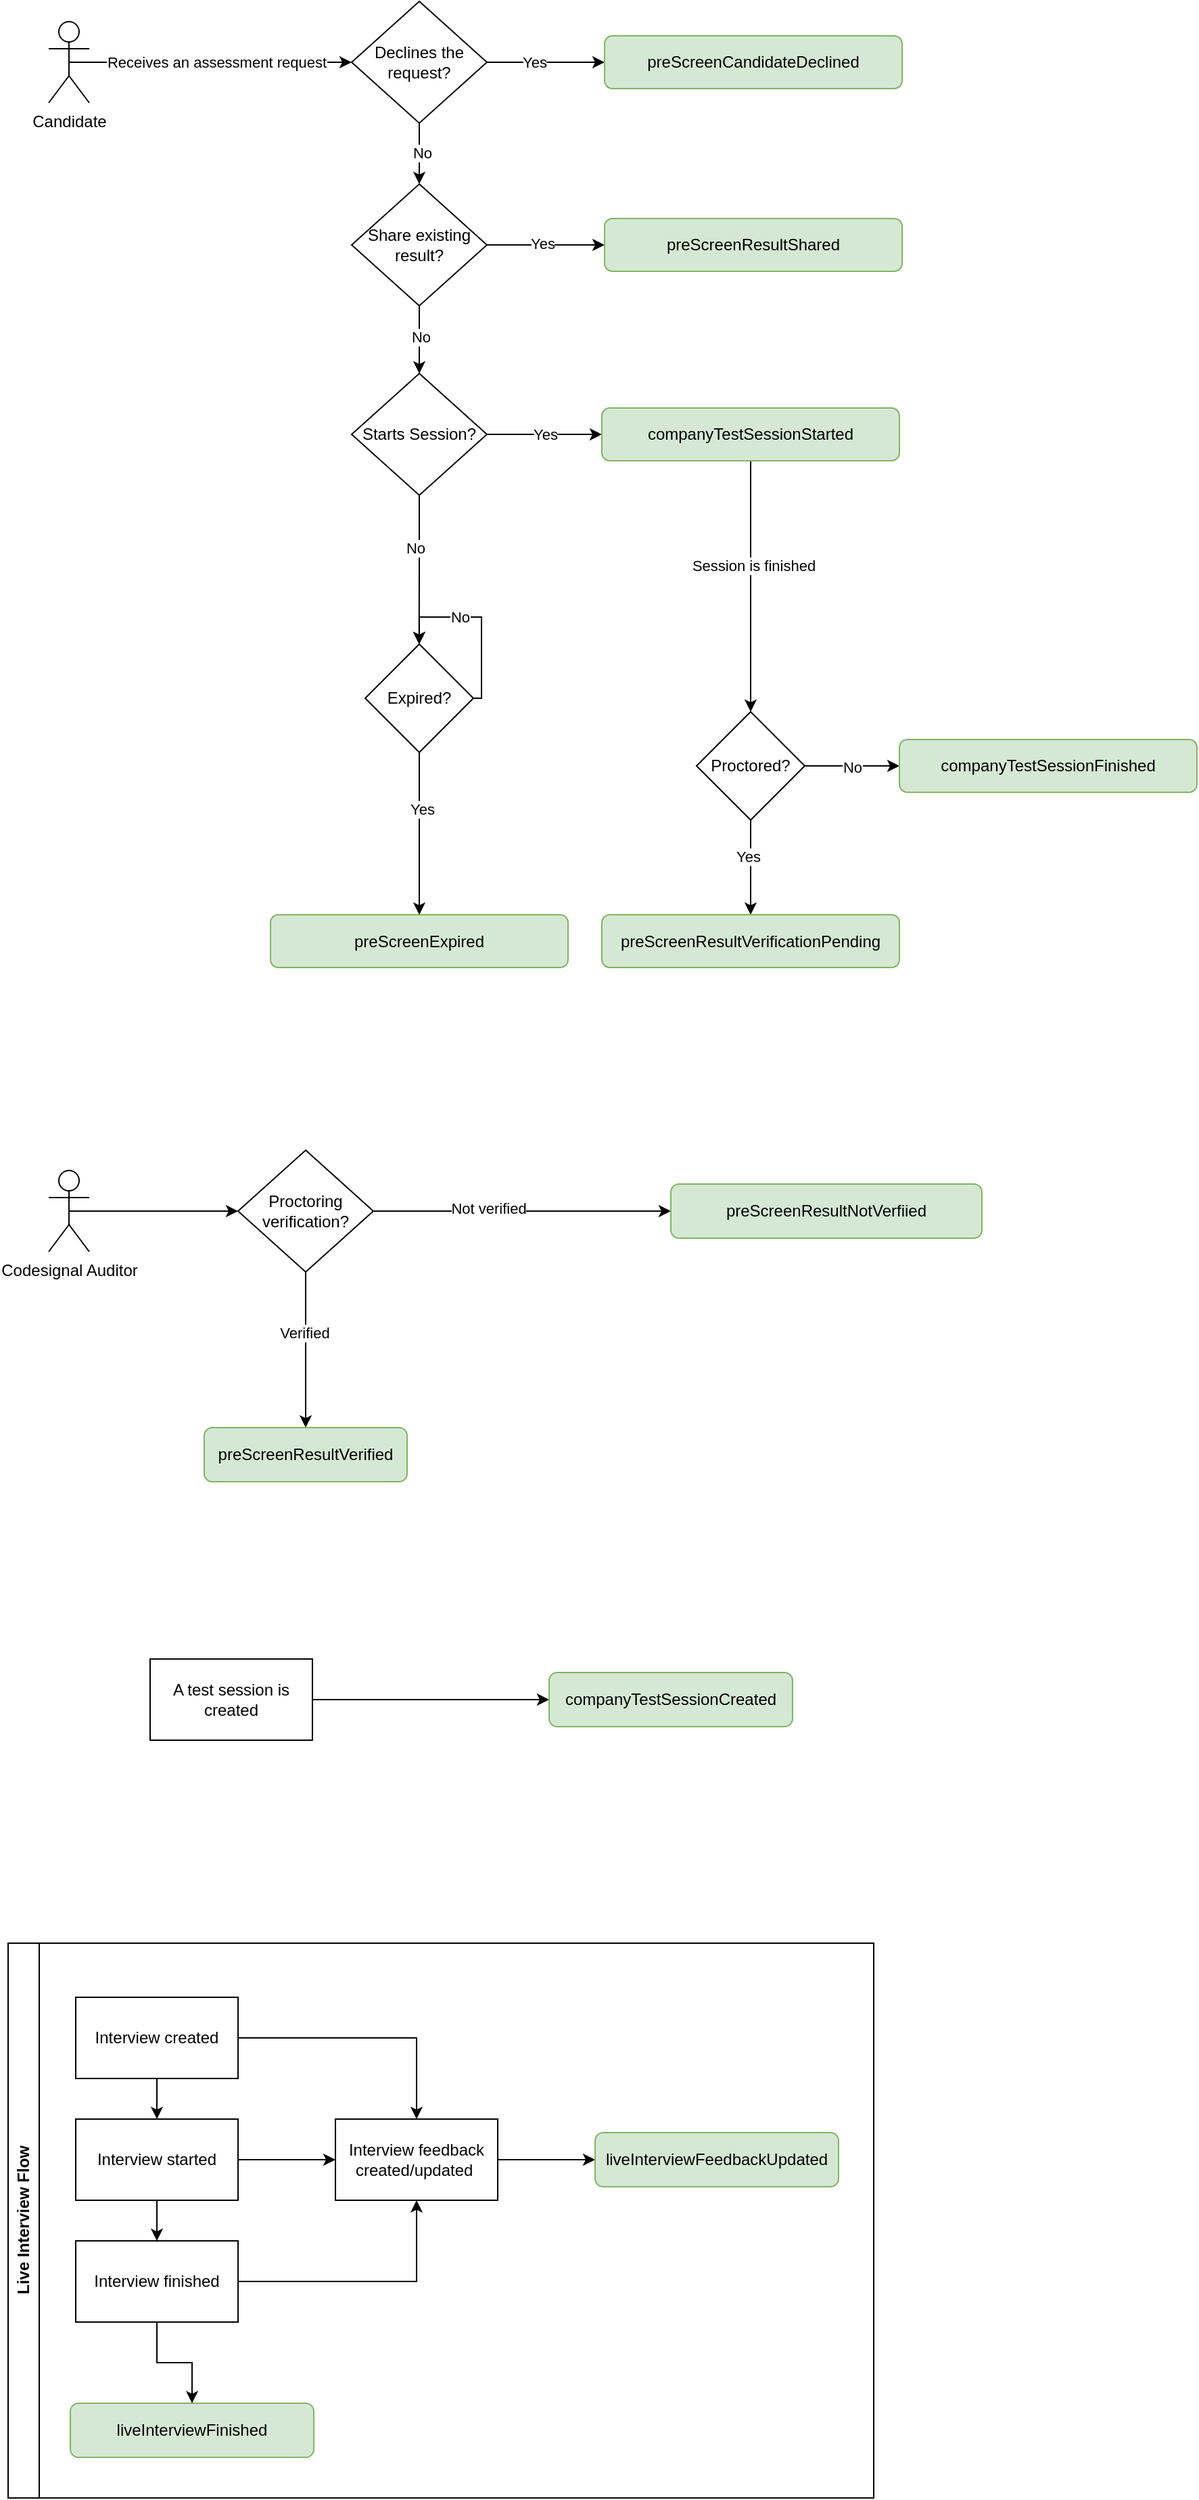 <mxfile version="24.7.17">
  <diagram name="Page-1" id="j61EQ_yQ_Mo7Y-l2gbru">
    <mxGraphModel dx="1366" dy="749" grid="1" gridSize="10" guides="1" tooltips="1" connect="1" arrows="1" fold="1" page="1" pageScale="1" pageWidth="827" pageHeight="1169" math="0" shadow="0">
      <root>
        <mxCell id="0" />
        <mxCell id="1" parent="0" />
        <mxCell id="-1Zy-BuF8MPBCuA15nqm-2" style="edgeStyle=orthogonalEdgeStyle;rounded=0;orthogonalLoop=1;jettySize=auto;html=1;exitX=0.5;exitY=0.5;exitDx=0;exitDy=0;exitPerimeter=0;entryX=0;entryY=0.5;entryDx=0;entryDy=0;" parent="1" source="-1Zy-BuF8MPBCuA15nqm-1" target="-1Zy-BuF8MPBCuA15nqm-3" edge="1">
          <mxGeometry relative="1" as="geometry">
            <mxPoint x="310" y="120" as="targetPoint" />
          </mxGeometry>
        </mxCell>
        <mxCell id="-1Zy-BuF8MPBCuA15nqm-4" value="Receives an assessment request" style="edgeLabel;html=1;align=center;verticalAlign=middle;resizable=0;points=[];" parent="-1Zy-BuF8MPBCuA15nqm-2" vertex="1" connectable="0">
          <mxGeometry x="0.234" y="1" relative="1" as="geometry">
            <mxPoint x="-20" y="1" as="offset" />
          </mxGeometry>
        </mxCell>
        <mxCell id="-1Zy-BuF8MPBCuA15nqm-1" value="Candidate" style="shape=umlActor;verticalLabelPosition=bottom;verticalAlign=top;html=1;outlineConnect=0;" parent="1" vertex="1">
          <mxGeometry x="140" y="90" width="30" height="60" as="geometry" />
        </mxCell>
        <mxCell id="-1Zy-BuF8MPBCuA15nqm-6" style="edgeStyle=orthogonalEdgeStyle;rounded=0;orthogonalLoop=1;jettySize=auto;html=1;exitX=1;exitY=0.5;exitDx=0;exitDy=0;entryX=0;entryY=0.5;entryDx=0;entryDy=0;" parent="1" source="-1Zy-BuF8MPBCuA15nqm-3" target="-1Zy-BuF8MPBCuA15nqm-5" edge="1">
          <mxGeometry relative="1" as="geometry" />
        </mxCell>
        <mxCell id="-1Zy-BuF8MPBCuA15nqm-8" value="Yes" style="edgeLabel;html=1;align=center;verticalAlign=middle;resizable=0;points=[];" parent="-1Zy-BuF8MPBCuA15nqm-6" vertex="1" connectable="0">
          <mxGeometry x="-0.2" y="-2" relative="1" as="geometry">
            <mxPoint y="-2" as="offset" />
          </mxGeometry>
        </mxCell>
        <mxCell id="1_Vyh3dZbqvXK6EHyWsz-2" value="" style="edgeStyle=orthogonalEdgeStyle;rounded=0;orthogonalLoop=1;jettySize=auto;html=1;" parent="1" source="-1Zy-BuF8MPBCuA15nqm-3" target="1_Vyh3dZbqvXK6EHyWsz-1" edge="1">
          <mxGeometry relative="1" as="geometry" />
        </mxCell>
        <mxCell id="1_Vyh3dZbqvXK6EHyWsz-3" value="No" style="edgeLabel;html=1;align=center;verticalAlign=middle;resizable=0;points=[];" parent="1_Vyh3dZbqvXK6EHyWsz-2" vertex="1" connectable="0">
          <mxGeometry x="-0.044" y="2" relative="1" as="geometry">
            <mxPoint as="offset" />
          </mxGeometry>
        </mxCell>
        <mxCell id="-1Zy-BuF8MPBCuA15nqm-3" value="Declines the request?" style="rhombus;whiteSpace=wrap;html=1;" parent="1" vertex="1">
          <mxGeometry x="364" y="75" width="100" height="90" as="geometry" />
        </mxCell>
        <mxCell id="-1Zy-BuF8MPBCuA15nqm-5" value="preScreenCandidateDeclined" style="rounded=1;whiteSpace=wrap;html=1;fillColor=#d5e8d4;strokeColor=#82b366;" parent="1" vertex="1">
          <mxGeometry x="551" y="100.5" width="220" height="39" as="geometry" />
        </mxCell>
        <mxCell id="-1Zy-BuF8MPBCuA15nqm-20" value="Yes" style="edgeStyle=orthogonalEdgeStyle;rounded=0;orthogonalLoop=1;jettySize=auto;html=1;exitX=1;exitY=0.5;exitDx=0;exitDy=0;entryX=0;entryY=0.5;entryDx=0;entryDy=0;" parent="1" source="-1Zy-BuF8MPBCuA15nqm-16" target="-1Zy-BuF8MPBCuA15nqm-19" edge="1">
          <mxGeometry relative="1" as="geometry" />
        </mxCell>
        <mxCell id="ZH-i35oEJuskvQAQqU1v-8" style="edgeStyle=orthogonalEdgeStyle;rounded=0;orthogonalLoop=1;jettySize=auto;html=1;exitX=0.5;exitY=1;exitDx=0;exitDy=0;" parent="1" source="-1Zy-BuF8MPBCuA15nqm-16" edge="1">
          <mxGeometry relative="1" as="geometry">
            <mxPoint x="413.857" y="550" as="targetPoint" />
          </mxGeometry>
        </mxCell>
        <mxCell id="ZH-i35oEJuskvQAQqU1v-9" value="No" style="edgeLabel;html=1;align=center;verticalAlign=middle;resizable=0;points=[];" parent="ZH-i35oEJuskvQAQqU1v-8" vertex="1" connectable="0">
          <mxGeometry x="-0.302" y="-3" relative="1" as="geometry">
            <mxPoint as="offset" />
          </mxGeometry>
        </mxCell>
        <mxCell id="-1Zy-BuF8MPBCuA15nqm-16" value="Starts Session?" style="rhombus;whiteSpace=wrap;html=1;" parent="1" vertex="1">
          <mxGeometry x="364" y="350" width="100" height="90" as="geometry" />
        </mxCell>
        <mxCell id="ZH-i35oEJuskvQAQqU1v-2" style="edgeStyle=orthogonalEdgeStyle;rounded=0;orthogonalLoop=1;jettySize=auto;html=1;exitX=0.5;exitY=1;exitDx=0;exitDy=0;entryX=0.5;entryY=0;entryDx=0;entryDy=0;" parent="1" source="-1Zy-BuF8MPBCuA15nqm-19" target="-1Zy-BuF8MPBCuA15nqm-24" edge="1">
          <mxGeometry relative="1" as="geometry" />
        </mxCell>
        <mxCell id="ZH-i35oEJuskvQAQqU1v-3" value="Session is finished" style="edgeLabel;html=1;align=center;verticalAlign=middle;resizable=0;points=[];" parent="ZH-i35oEJuskvQAQqU1v-2" vertex="1" connectable="0">
          <mxGeometry x="-0.164" y="2" relative="1" as="geometry">
            <mxPoint as="offset" />
          </mxGeometry>
        </mxCell>
        <mxCell id="-1Zy-BuF8MPBCuA15nqm-19" value="companyTestSessionStarted" style="rounded=1;whiteSpace=wrap;html=1;fillColor=#d5e8d4;strokeColor=#82b366;" parent="1" vertex="1">
          <mxGeometry x="549" y="375.5" width="220" height="39" as="geometry" />
        </mxCell>
        <mxCell id="-1Zy-BuF8MPBCuA15nqm-25" style="edgeStyle=orthogonalEdgeStyle;rounded=0;orthogonalLoop=1;jettySize=auto;html=1;exitX=0.5;exitY=1;exitDx=0;exitDy=0;entryX=0.5;entryY=0;entryDx=0;entryDy=0;" parent="1" source="-1Zy-BuF8MPBCuA15nqm-24" target="-1Zy-BuF8MPBCuA15nqm-29" edge="1">
          <mxGeometry relative="1" as="geometry">
            <mxPoint x="659" y="790" as="targetPoint" />
          </mxGeometry>
        </mxCell>
        <mxCell id="-1Zy-BuF8MPBCuA15nqm-28" value="Yes" style="edgeLabel;html=1;align=center;verticalAlign=middle;resizable=0;points=[];" parent="-1Zy-BuF8MPBCuA15nqm-25" vertex="1" connectable="0">
          <mxGeometry x="-0.231" y="-2" relative="1" as="geometry">
            <mxPoint as="offset" />
          </mxGeometry>
        </mxCell>
        <mxCell id="-1Zy-BuF8MPBCuA15nqm-26" value="No" style="edgeStyle=orthogonalEdgeStyle;rounded=0;orthogonalLoop=1;jettySize=auto;html=1;exitX=1;exitY=0.5;exitDx=0;exitDy=0;entryX=0;entryY=0.5;entryDx=0;entryDy=0;" parent="1" source="-1Zy-BuF8MPBCuA15nqm-24" edge="1">
          <mxGeometry relative="1" as="geometry">
            <mxPoint x="769" y="640.0" as="targetPoint" />
          </mxGeometry>
        </mxCell>
        <mxCell id="-1Zy-BuF8MPBCuA15nqm-24" value="Proctored?" style="rhombus;whiteSpace=wrap;html=1;" parent="1" vertex="1">
          <mxGeometry x="619" y="600" width="80" height="80" as="geometry" />
        </mxCell>
        <mxCell id="-1Zy-BuF8MPBCuA15nqm-27" value="companyTestSessionFinished" style="rounded=1;whiteSpace=wrap;html=1;fillColor=#d5e8d4;strokeColor=#82b366;" parent="1" vertex="1">
          <mxGeometry x="769" y="620.5" width="220" height="39" as="geometry" />
        </mxCell>
        <mxCell id="-1Zy-BuF8MPBCuA15nqm-29" value="preScreenResultVerificationPending" style="rounded=1;whiteSpace=wrap;html=1;fillColor=#d5e8d4;strokeColor=#82b366;" parent="1" vertex="1">
          <mxGeometry x="549" y="750" width="220" height="39" as="geometry" />
        </mxCell>
        <mxCell id="-1Zy-BuF8MPBCuA15nqm-32" value="preScreenExpired" style="rounded=1;whiteSpace=wrap;html=1;fillColor=#d5e8d4;strokeColor=#82b366;" parent="1" vertex="1">
          <mxGeometry x="304" y="750" width="220" height="39" as="geometry" />
        </mxCell>
        <mxCell id="-1Zy-BuF8MPBCuA15nqm-36" style="edgeStyle=orthogonalEdgeStyle;rounded=0;orthogonalLoop=1;jettySize=auto;html=1;exitX=0.5;exitY=0.5;exitDx=0;exitDy=0;exitPerimeter=0;" parent="1" source="-1Zy-BuF8MPBCuA15nqm-33" target="-1Zy-BuF8MPBCuA15nqm-35" edge="1">
          <mxGeometry relative="1" as="geometry" />
        </mxCell>
        <mxCell id="-1Zy-BuF8MPBCuA15nqm-33" value="Codesignal Auditor" style="shape=umlActor;verticalLabelPosition=bottom;verticalAlign=top;html=1;outlineConnect=0;" parent="1" vertex="1">
          <mxGeometry x="140" y="939" width="30" height="60" as="geometry" />
        </mxCell>
        <mxCell id="-1Zy-BuF8MPBCuA15nqm-37" style="edgeStyle=orthogonalEdgeStyle;rounded=0;orthogonalLoop=1;jettySize=auto;html=1;exitX=0.5;exitY=1;exitDx=0;exitDy=0;entryX=0.5;entryY=0;entryDx=0;entryDy=0;" parent="1" source="-1Zy-BuF8MPBCuA15nqm-35" target="-1Zy-BuF8MPBCuA15nqm-39" edge="1">
          <mxGeometry relative="1" as="geometry">
            <mxPoint x="330.048" y="1119" as="targetPoint" />
          </mxGeometry>
        </mxCell>
        <mxCell id="-1Zy-BuF8MPBCuA15nqm-38" value="Verified" style="edgeLabel;html=1;align=center;verticalAlign=middle;resizable=0;points=[];" parent="-1Zy-BuF8MPBCuA15nqm-37" vertex="1" connectable="0">
          <mxGeometry x="-0.226" y="-1" relative="1" as="geometry">
            <mxPoint as="offset" />
          </mxGeometry>
        </mxCell>
        <mxCell id="-1Zy-BuF8MPBCuA15nqm-40" style="edgeStyle=orthogonalEdgeStyle;rounded=0;orthogonalLoop=1;jettySize=auto;html=1;exitX=1;exitY=0.5;exitDx=0;exitDy=0;entryX=0;entryY=0.5;entryDx=0;entryDy=0;" parent="1" source="-1Zy-BuF8MPBCuA15nqm-35" target="-1Zy-BuF8MPBCuA15nqm-42" edge="1">
          <mxGeometry relative="1" as="geometry">
            <mxPoint x="590" y="968.905" as="targetPoint" />
          </mxGeometry>
        </mxCell>
        <mxCell id="-1Zy-BuF8MPBCuA15nqm-41" value="Not verified" style="edgeLabel;html=1;align=center;verticalAlign=middle;resizable=0;points=[];" parent="-1Zy-BuF8MPBCuA15nqm-40" vertex="1" connectable="0">
          <mxGeometry x="-0.234" y="-1" relative="1" as="geometry">
            <mxPoint y="-3" as="offset" />
          </mxGeometry>
        </mxCell>
        <mxCell id="-1Zy-BuF8MPBCuA15nqm-35" value="Proctoring verification?" style="rhombus;whiteSpace=wrap;html=1;" parent="1" vertex="1">
          <mxGeometry x="280" y="924" width="100" height="90" as="geometry" />
        </mxCell>
        <mxCell id="-1Zy-BuF8MPBCuA15nqm-39" value="preScreenResultVerified" style="rounded=1;whiteSpace=wrap;html=1;fillColor=#d5e8d4;strokeColor=#82b366;" parent="1" vertex="1">
          <mxGeometry x="255" y="1129" width="150" height="40" as="geometry" />
        </mxCell>
        <mxCell id="-1Zy-BuF8MPBCuA15nqm-42" value="preScreenResultNotVerfiied" style="rounded=1;whiteSpace=wrap;html=1;fillColor=#d5e8d4;strokeColor=#82b366;" parent="1" vertex="1">
          <mxGeometry x="600" y="949" width="230" height="40" as="geometry" />
        </mxCell>
        <mxCell id="hRBbCBN-hZxy3O0n4B4--2" style="edgeStyle=orthogonalEdgeStyle;rounded=0;orthogonalLoop=1;jettySize=auto;html=1;exitX=1;exitY=0.5;exitDx=0;exitDy=0;entryX=0;entryY=0.5;entryDx=0;entryDy=0;" parent="1" source="ZH-i35oEJuskvQAQqU1v-1" target="hRBbCBN-hZxy3O0n4B4--4" edge="1">
          <mxGeometry relative="1" as="geometry">
            <mxPoint x="500" y="1329.941" as="targetPoint" />
            <mxPoint x="170" y="1330" as="sourcePoint" />
          </mxGeometry>
        </mxCell>
        <mxCell id="hRBbCBN-hZxy3O0n4B4--4" value="companyTestSessionCreated" style="rounded=1;whiteSpace=wrap;html=1;fillColor=#d5e8d4;strokeColor=#82b366;" parent="1" vertex="1">
          <mxGeometry x="510" y="1310" width="180" height="40" as="geometry" />
        </mxCell>
        <mxCell id="ZH-i35oEJuskvQAQqU1v-1" value="A test session is created" style="rounded=0;whiteSpace=wrap;html=1;" parent="1" vertex="1">
          <mxGeometry x="215" y="1300" width="120" height="60" as="geometry" />
        </mxCell>
        <mxCell id="ZH-i35oEJuskvQAQqU1v-6" style="edgeStyle=orthogonalEdgeStyle;rounded=0;orthogonalLoop=1;jettySize=auto;html=1;exitX=0.5;exitY=1;exitDx=0;exitDy=0;entryX=0.5;entryY=0;entryDx=0;entryDy=0;" parent="1" source="ZH-i35oEJuskvQAQqU1v-4" target="-1Zy-BuF8MPBCuA15nqm-32" edge="1">
          <mxGeometry relative="1" as="geometry" />
        </mxCell>
        <mxCell id="ZH-i35oEJuskvQAQqU1v-7" value="Yes" style="edgeLabel;html=1;align=center;verticalAlign=middle;resizable=0;points=[];" parent="ZH-i35oEJuskvQAQqU1v-6" vertex="1" connectable="0">
          <mxGeometry x="-0.3" y="2" relative="1" as="geometry">
            <mxPoint as="offset" />
          </mxGeometry>
        </mxCell>
        <mxCell id="ZH-i35oEJuskvQAQqU1v-4" value="Expired?" style="rhombus;whiteSpace=wrap;html=1;" parent="1" vertex="1">
          <mxGeometry x="374" y="550" width="80" height="80" as="geometry" />
        </mxCell>
        <mxCell id="ZH-i35oEJuskvQAQqU1v-5" value="No" style="edgeStyle=orthogonalEdgeStyle;rounded=0;orthogonalLoop=1;jettySize=auto;html=1;exitX=1;exitY=0.5;exitDx=0;exitDy=0;entryX=0.5;entryY=0;entryDx=0;entryDy=0;" parent="1" source="ZH-i35oEJuskvQAQqU1v-4" target="ZH-i35oEJuskvQAQqU1v-4" edge="1">
          <mxGeometry x="0.25" relative="1" as="geometry">
            <Array as="points">
              <mxPoint x="460" y="590" />
              <mxPoint x="460" y="530" />
              <mxPoint x="414" y="530" />
            </Array>
            <mxPoint as="offset" />
          </mxGeometry>
        </mxCell>
        <mxCell id="1_Vyh3dZbqvXK6EHyWsz-4" value="" style="edgeStyle=orthogonalEdgeStyle;rounded=0;orthogonalLoop=1;jettySize=auto;html=1;" parent="1" source="1_Vyh3dZbqvXK6EHyWsz-1" target="-1Zy-BuF8MPBCuA15nqm-16" edge="1">
          <mxGeometry relative="1" as="geometry" />
        </mxCell>
        <mxCell id="1_Vyh3dZbqvXK6EHyWsz-5" value="No" style="edgeLabel;html=1;align=center;verticalAlign=middle;resizable=0;points=[];" parent="1_Vyh3dZbqvXK6EHyWsz-4" vertex="1" connectable="0">
          <mxGeometry x="-0.1" y="1" relative="1" as="geometry">
            <mxPoint as="offset" />
          </mxGeometry>
        </mxCell>
        <mxCell id="1_Vyh3dZbqvXK6EHyWsz-7" value="" style="edgeStyle=orthogonalEdgeStyle;rounded=0;orthogonalLoop=1;jettySize=auto;html=1;" parent="1" source="1_Vyh3dZbqvXK6EHyWsz-1" target="1_Vyh3dZbqvXK6EHyWsz-6" edge="1">
          <mxGeometry relative="1" as="geometry" />
        </mxCell>
        <mxCell id="1_Vyh3dZbqvXK6EHyWsz-8" value="Yes" style="edgeLabel;html=1;align=center;verticalAlign=middle;resizable=0;points=[];" parent="1_Vyh3dZbqvXK6EHyWsz-7" vertex="1" connectable="0">
          <mxGeometry x="-0.058" y="2" relative="1" as="geometry">
            <mxPoint y="1" as="offset" />
          </mxGeometry>
        </mxCell>
        <mxCell id="1_Vyh3dZbqvXK6EHyWsz-1" value="Share existing result?" style="rhombus;whiteSpace=wrap;html=1;" parent="1" vertex="1">
          <mxGeometry x="364" y="210" width="100" height="90" as="geometry" />
        </mxCell>
        <mxCell id="1_Vyh3dZbqvXK6EHyWsz-6" value="preScreenResultShared" style="rounded=1;whiteSpace=wrap;html=1;fillColor=#d5e8d4;strokeColor=#82b366;" parent="1" vertex="1">
          <mxGeometry x="551" y="235.5" width="220" height="39" as="geometry" />
        </mxCell>
        <mxCell id="f6R_C4WLF5Ge0BzN9inh-1" value="Live Interview Flow" style="swimlane;horizontal=0;whiteSpace=wrap;html=1;" parent="1" vertex="1">
          <mxGeometry x="110" y="1510" width="640" height="410" as="geometry">
            <mxRectangle x="70" y="1260" width="40" height="110" as="alternateBounds" />
          </mxGeometry>
        </mxCell>
        <mxCell id="f6R_C4WLF5Ge0BzN9inh-3" value="liveInterviewFinished" style="rounded=1;whiteSpace=wrap;html=1;fillColor=#d5e8d4;strokeColor=#82b366;" parent="f6R_C4WLF5Ge0BzN9inh-1" vertex="1">
          <mxGeometry x="46" y="340" width="180" height="40" as="geometry" />
        </mxCell>
        <mxCell id="48Xi0esR3YfY3yJarmiS-3" value="" style="edgeStyle=orthogonalEdgeStyle;rounded=0;orthogonalLoop=1;jettySize=auto;html=1;" edge="1" parent="f6R_C4WLF5Ge0BzN9inh-1" source="f6R_C4WLF5Ge0BzN9inh-4" target="48Xi0esR3YfY3yJarmiS-1">
          <mxGeometry relative="1" as="geometry" />
        </mxCell>
        <mxCell id="48Xi0esR3YfY3yJarmiS-12" style="edgeStyle=orthogonalEdgeStyle;rounded=0;orthogonalLoop=1;jettySize=auto;html=1;" edge="1" parent="f6R_C4WLF5Ge0BzN9inh-1" source="f6R_C4WLF5Ge0BzN9inh-4" target="48Xi0esR3YfY3yJarmiS-6">
          <mxGeometry relative="1" as="geometry" />
        </mxCell>
        <mxCell id="f6R_C4WLF5Ge0BzN9inh-4" value="Interview created" style="rounded=0;whiteSpace=wrap;html=1;" parent="f6R_C4WLF5Ge0BzN9inh-1" vertex="1">
          <mxGeometry x="50" y="40" width="120" height="60" as="geometry" />
        </mxCell>
        <mxCell id="8NS8VvSezeq-eWyjPmP8-1" value="liveInterviewFeedbackUpdated" style="rounded=1;whiteSpace=wrap;html=1;fillColor=#d5e8d4;strokeColor=#82b366;" parent="f6R_C4WLF5Ge0BzN9inh-1" vertex="1">
          <mxGeometry x="434" y="140" width="180" height="40" as="geometry" />
        </mxCell>
        <mxCell id="48Xi0esR3YfY3yJarmiS-4" value="" style="edgeStyle=orthogonalEdgeStyle;rounded=0;orthogonalLoop=1;jettySize=auto;html=1;" edge="1" parent="f6R_C4WLF5Ge0BzN9inh-1" source="48Xi0esR3YfY3yJarmiS-1" target="48Xi0esR3YfY3yJarmiS-2">
          <mxGeometry relative="1" as="geometry" />
        </mxCell>
        <mxCell id="48Xi0esR3YfY3yJarmiS-13" value="" style="edgeStyle=orthogonalEdgeStyle;rounded=0;orthogonalLoop=1;jettySize=auto;html=1;" edge="1" parent="f6R_C4WLF5Ge0BzN9inh-1" source="48Xi0esR3YfY3yJarmiS-1" target="48Xi0esR3YfY3yJarmiS-6">
          <mxGeometry relative="1" as="geometry" />
        </mxCell>
        <mxCell id="48Xi0esR3YfY3yJarmiS-1" value="Interview started" style="rounded=0;whiteSpace=wrap;html=1;" vertex="1" parent="f6R_C4WLF5Ge0BzN9inh-1">
          <mxGeometry x="50" y="130" width="120" height="60" as="geometry" />
        </mxCell>
        <mxCell id="48Xi0esR3YfY3yJarmiS-5" value="" style="edgeStyle=orthogonalEdgeStyle;rounded=0;orthogonalLoop=1;jettySize=auto;html=1;" edge="1" parent="f6R_C4WLF5Ge0BzN9inh-1" source="48Xi0esR3YfY3yJarmiS-2" target="f6R_C4WLF5Ge0BzN9inh-3">
          <mxGeometry relative="1" as="geometry" />
        </mxCell>
        <mxCell id="48Xi0esR3YfY3yJarmiS-11" style="edgeStyle=orthogonalEdgeStyle;rounded=0;orthogonalLoop=1;jettySize=auto;html=1;exitX=1;exitY=0.5;exitDx=0;exitDy=0;entryX=0.5;entryY=1;entryDx=0;entryDy=0;" edge="1" parent="f6R_C4WLF5Ge0BzN9inh-1" source="48Xi0esR3YfY3yJarmiS-2" target="48Xi0esR3YfY3yJarmiS-6">
          <mxGeometry relative="1" as="geometry" />
        </mxCell>
        <mxCell id="48Xi0esR3YfY3yJarmiS-2" value="Interview finished" style="rounded=0;whiteSpace=wrap;html=1;" vertex="1" parent="f6R_C4WLF5Ge0BzN9inh-1">
          <mxGeometry x="50" y="220" width="120" height="60" as="geometry" />
        </mxCell>
        <mxCell id="48Xi0esR3YfY3yJarmiS-10" value="" style="edgeStyle=orthogonalEdgeStyle;rounded=0;orthogonalLoop=1;jettySize=auto;html=1;" edge="1" parent="f6R_C4WLF5Ge0BzN9inh-1" source="48Xi0esR3YfY3yJarmiS-6" target="8NS8VvSezeq-eWyjPmP8-1">
          <mxGeometry relative="1" as="geometry" />
        </mxCell>
        <mxCell id="48Xi0esR3YfY3yJarmiS-6" value="Interview feedback created/updated&amp;nbsp;" style="rounded=0;whiteSpace=wrap;html=1;" vertex="1" parent="f6R_C4WLF5Ge0BzN9inh-1">
          <mxGeometry x="242" y="130" width="120" height="60" as="geometry" />
        </mxCell>
      </root>
    </mxGraphModel>
  </diagram>
</mxfile>

